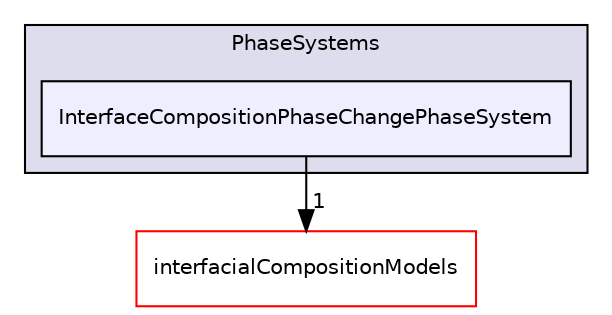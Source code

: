 digraph "src/phaseSystemModels/reactingEulerFoam/phaseSystems/PhaseSystems/InterfaceCompositionPhaseChangePhaseSystem" {
  bgcolor=transparent;
  compound=true
  node [ fontsize="10", fontname="Helvetica"];
  edge [ labelfontsize="10", labelfontname="Helvetica"];
  subgraph clusterdir_a7327b39a6c21bd7cb6ad15cb00d59b5 {
    graph [ bgcolor="#ddddee", pencolor="black", label="PhaseSystems" fontname="Helvetica", fontsize="10", URL="dir_a7327b39a6c21bd7cb6ad15cb00d59b5.html"]
  dir_7a0fa8e5bbb4803f0391437e4117bc14 [shape=box, label="InterfaceCompositionPhaseChangePhaseSystem", style="filled", fillcolor="#eeeeff", pencolor="black", URL="dir_7a0fa8e5bbb4803f0391437e4117bc14.html"];
  }
  dir_0f1e1ad1cc67aee7c6e293370ff5a38b [shape=box label="interfacialCompositionModels" color="red" URL="dir_0f1e1ad1cc67aee7c6e293370ff5a38b.html"];
  dir_7a0fa8e5bbb4803f0391437e4117bc14->dir_0f1e1ad1cc67aee7c6e293370ff5a38b [headlabel="1", labeldistance=1.5 headhref="dir_003253_003039.html"];
}
